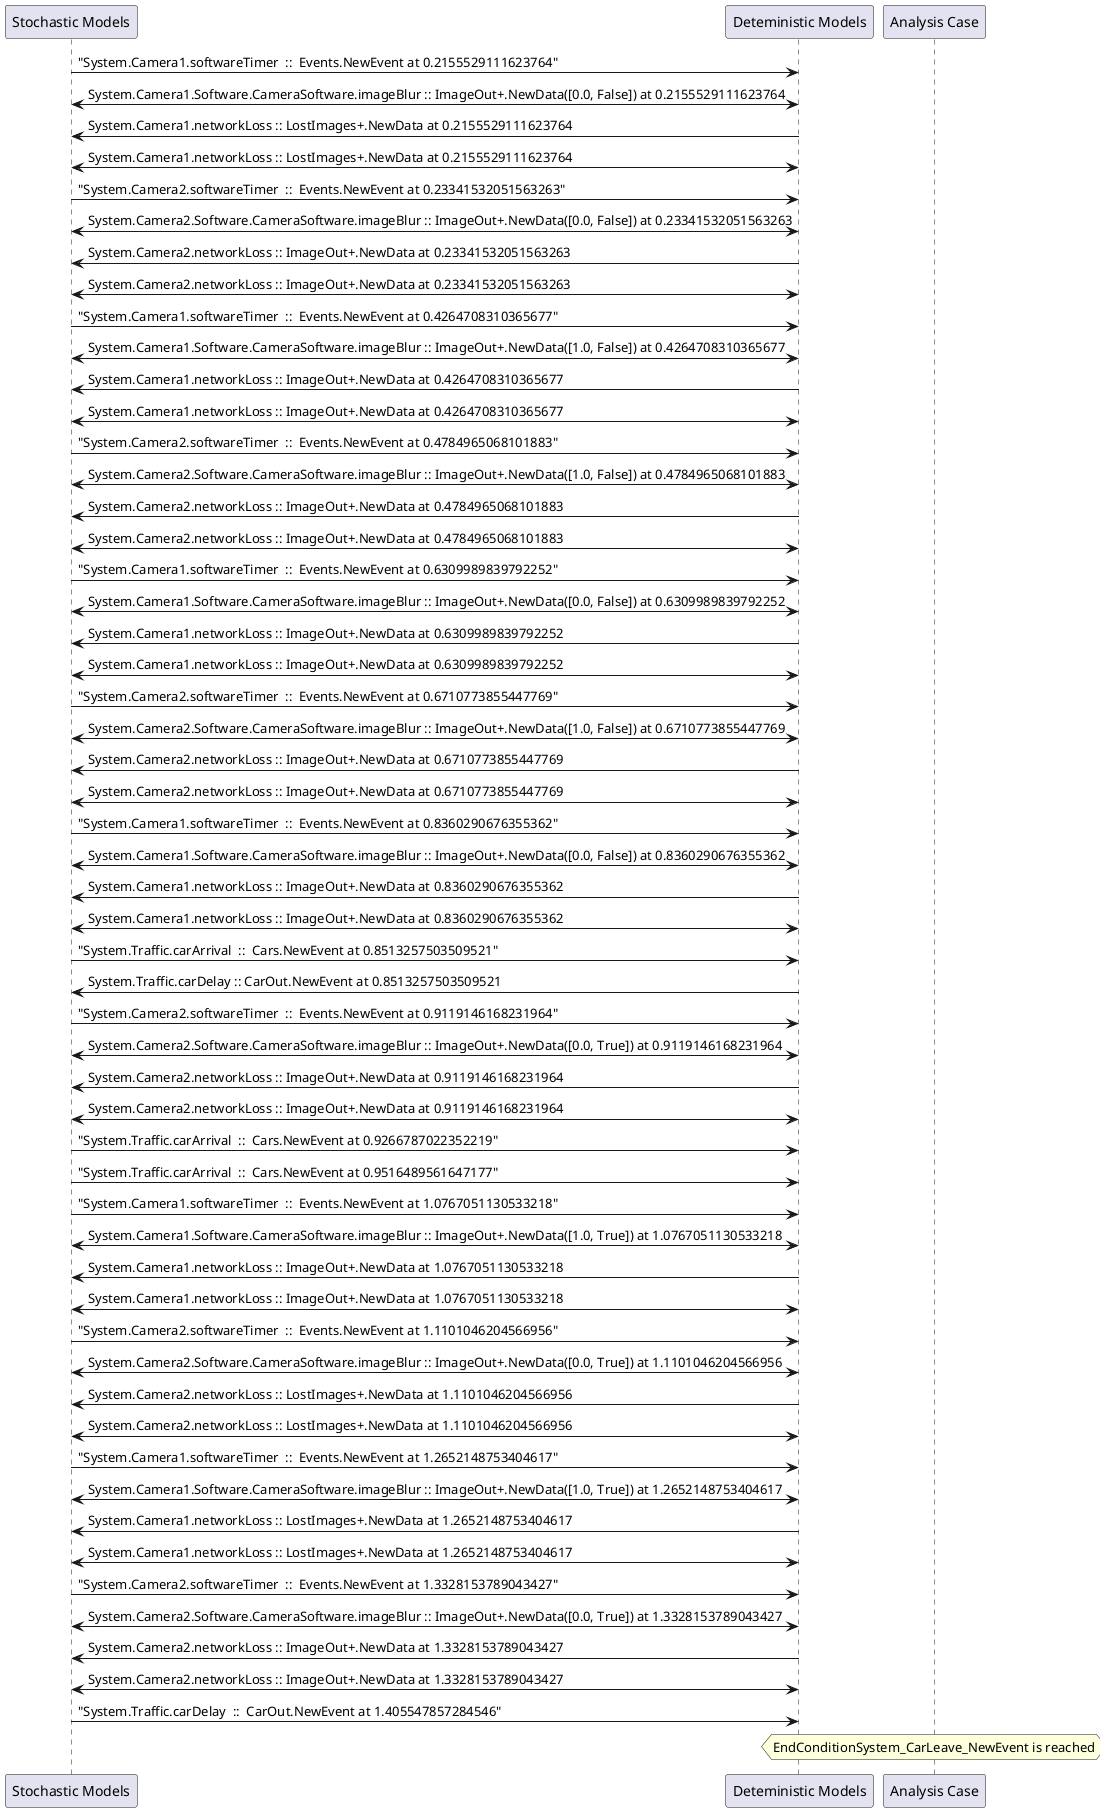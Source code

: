 
	@startuml
	participant "Stochastic Models" as stochmodel
	participant "Deteministic Models" as detmodel
	participant "Analysis Case" as analysis
	{14503_stop} stochmodel -> detmodel : "System.Camera1.softwareTimer  ::  Events.NewEvent at 0.2155529111623764"
detmodel <-> stochmodel : System.Camera1.Software.CameraSoftware.imageBlur :: ImageOut+.NewData([0.0, False]) at 0.2155529111623764
detmodel -> stochmodel : System.Camera1.networkLoss :: LostImages+.NewData at 0.2155529111623764
detmodel <-> stochmodel : System.Camera1.networkLoss :: LostImages+.NewData at 0.2155529111623764
{14519_stop} stochmodel -> detmodel : "System.Camera2.softwareTimer  ::  Events.NewEvent at 0.23341532051563263"
detmodel <-> stochmodel : System.Camera2.Software.CameraSoftware.imageBlur :: ImageOut+.NewData([0.0, False]) at 0.23341532051563263
detmodel -> stochmodel : System.Camera2.networkLoss :: ImageOut+.NewData at 0.23341532051563263
detmodel <-> stochmodel : System.Camera2.networkLoss :: ImageOut+.NewData at 0.23341532051563263
{14504_stop} stochmodel -> detmodel : "System.Camera1.softwareTimer  ::  Events.NewEvent at 0.4264708310365677"
detmodel <-> stochmodel : System.Camera1.Software.CameraSoftware.imageBlur :: ImageOut+.NewData([1.0, False]) at 0.4264708310365677
detmodel -> stochmodel : System.Camera1.networkLoss :: ImageOut+.NewData at 0.4264708310365677
detmodel <-> stochmodel : System.Camera1.networkLoss :: ImageOut+.NewData at 0.4264708310365677
{14520_stop} stochmodel -> detmodel : "System.Camera2.softwareTimer  ::  Events.NewEvent at 0.4784965068101883"
detmodel <-> stochmodel : System.Camera2.Software.CameraSoftware.imageBlur :: ImageOut+.NewData([1.0, False]) at 0.4784965068101883
detmodel -> stochmodel : System.Camera2.networkLoss :: ImageOut+.NewData at 0.4784965068101883
detmodel <-> stochmodel : System.Camera2.networkLoss :: ImageOut+.NewData at 0.4784965068101883
{14505_stop} stochmodel -> detmodel : "System.Camera1.softwareTimer  ::  Events.NewEvent at 0.6309989839792252"
detmodel <-> stochmodel : System.Camera1.Software.CameraSoftware.imageBlur :: ImageOut+.NewData([0.0, False]) at 0.6309989839792252
detmodel -> stochmodel : System.Camera1.networkLoss :: ImageOut+.NewData at 0.6309989839792252
detmodel <-> stochmodel : System.Camera1.networkLoss :: ImageOut+.NewData at 0.6309989839792252
{14521_stop} stochmodel -> detmodel : "System.Camera2.softwareTimer  ::  Events.NewEvent at 0.6710773855447769"
detmodel <-> stochmodel : System.Camera2.Software.CameraSoftware.imageBlur :: ImageOut+.NewData([1.0, False]) at 0.6710773855447769
detmodel -> stochmodel : System.Camera2.networkLoss :: ImageOut+.NewData at 0.6710773855447769
detmodel <-> stochmodel : System.Camera2.networkLoss :: ImageOut+.NewData at 0.6710773855447769
{14506_stop} stochmodel -> detmodel : "System.Camera1.softwareTimer  ::  Events.NewEvent at 0.8360290676355362"
detmodel <-> stochmodel : System.Camera1.Software.CameraSoftware.imageBlur :: ImageOut+.NewData([0.0, False]) at 0.8360290676355362
detmodel -> stochmodel : System.Camera1.networkLoss :: ImageOut+.NewData at 0.8360290676355362
detmodel <-> stochmodel : System.Camera1.networkLoss :: ImageOut+.NewData at 0.8360290676355362
{14534_stop} stochmodel -> detmodel : "System.Traffic.carArrival  ::  Cars.NewEvent at 0.8513257503509521"
{14541_start} detmodel -> stochmodel : System.Traffic.carDelay :: CarOut.NewEvent at 0.8513257503509521
{14522_stop} stochmodel -> detmodel : "System.Camera2.softwareTimer  ::  Events.NewEvent at 0.9119146168231964"
detmodel <-> stochmodel : System.Camera2.Software.CameraSoftware.imageBlur :: ImageOut+.NewData([0.0, True]) at 0.9119146168231964
detmodel -> stochmodel : System.Camera2.networkLoss :: ImageOut+.NewData at 0.9119146168231964
detmodel <-> stochmodel : System.Camera2.networkLoss :: ImageOut+.NewData at 0.9119146168231964
{14535_stop} stochmodel -> detmodel : "System.Traffic.carArrival  ::  Cars.NewEvent at 0.9266787022352219"
{14536_stop} stochmodel -> detmodel : "System.Traffic.carArrival  ::  Cars.NewEvent at 0.9516489561647177"
{14507_stop} stochmodel -> detmodel : "System.Camera1.softwareTimer  ::  Events.NewEvent at 1.0767051130533218"
detmodel <-> stochmodel : System.Camera1.Software.CameraSoftware.imageBlur :: ImageOut+.NewData([1.0, True]) at 1.0767051130533218
detmodel -> stochmodel : System.Camera1.networkLoss :: ImageOut+.NewData at 1.0767051130533218
detmodel <-> stochmodel : System.Camera1.networkLoss :: ImageOut+.NewData at 1.0767051130533218
{14523_stop} stochmodel -> detmodel : "System.Camera2.softwareTimer  ::  Events.NewEvent at 1.1101046204566956"
detmodel <-> stochmodel : System.Camera2.Software.CameraSoftware.imageBlur :: ImageOut+.NewData([0.0, True]) at 1.1101046204566956
detmodel -> stochmodel : System.Camera2.networkLoss :: LostImages+.NewData at 1.1101046204566956
detmodel <-> stochmodel : System.Camera2.networkLoss :: LostImages+.NewData at 1.1101046204566956
{14508_stop} stochmodel -> detmodel : "System.Camera1.softwareTimer  ::  Events.NewEvent at 1.2652148753404617"
detmodel <-> stochmodel : System.Camera1.Software.CameraSoftware.imageBlur :: ImageOut+.NewData([1.0, True]) at 1.2652148753404617
detmodel -> stochmodel : System.Camera1.networkLoss :: LostImages+.NewData at 1.2652148753404617
detmodel <-> stochmodel : System.Camera1.networkLoss :: LostImages+.NewData at 1.2652148753404617
{14524_stop} stochmodel -> detmodel : "System.Camera2.softwareTimer  ::  Events.NewEvent at 1.3328153789043427"
detmodel <-> stochmodel : System.Camera2.Software.CameraSoftware.imageBlur :: ImageOut+.NewData([0.0, True]) at 1.3328153789043427
detmodel -> stochmodel : System.Camera2.networkLoss :: ImageOut+.NewData at 1.3328153789043427
detmodel <-> stochmodel : System.Camera2.networkLoss :: ImageOut+.NewData at 1.3328153789043427
{14541_stop} stochmodel -> detmodel : "System.Traffic.carDelay  ::  CarOut.NewEvent at 1.405547857284546"
{14541_start} <-> {14541_stop} : delay
hnote over analysis 
EndConditionSystem_CarLeave_NewEvent is reached
endnote
@enduml
